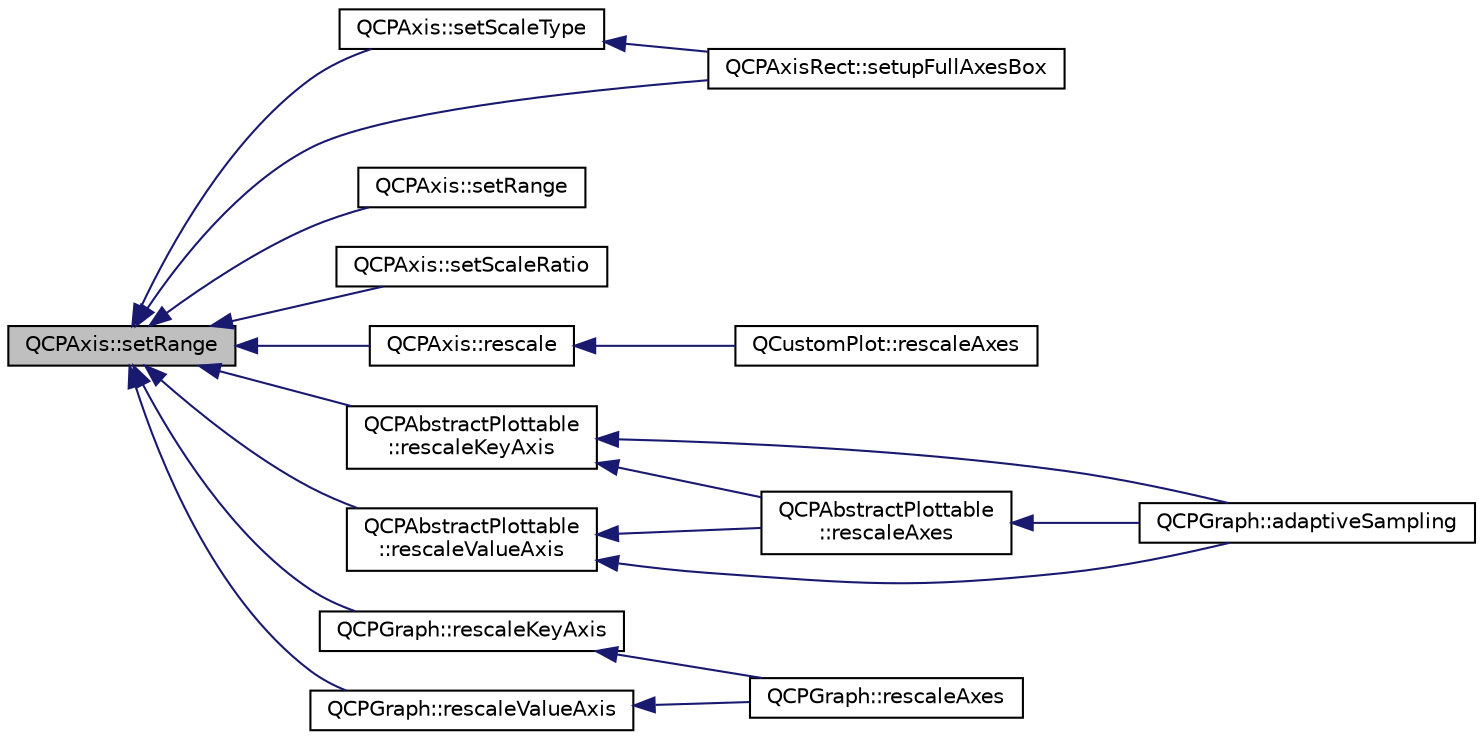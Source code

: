digraph "QCPAxis::setRange"
{
  edge [fontname="Helvetica",fontsize="10",labelfontname="Helvetica",labelfontsize="10"];
  node [fontname="Helvetica",fontsize="10",shape=record];
  rankdir="LR";
  Node672 [label="QCPAxis::setRange",height=0.2,width=0.4,color="black", fillcolor="grey75", style="filled", fontcolor="black"];
  Node672 -> Node673 [dir="back",color="midnightblue",fontsize="10",style="solid",fontname="Helvetica"];
  Node673 [label="QCPAxis::setScaleType",height=0.2,width=0.4,color="black", fillcolor="white", style="filled",URL="$d2/deb/class_q_c_p_axis.html#adef29cae617af4f519f6c40d1a866ca6"];
  Node673 -> Node674 [dir="back",color="midnightblue",fontsize="10",style="solid",fontname="Helvetica"];
  Node674 [label="QCPAxisRect::setupFullAxesBox",height=0.2,width=0.4,color="black", fillcolor="white", style="filled",URL="$d8/dad/class_q_c_p_axis_rect.html#a5fa906175447b14206954f77fc7f1ef4"];
  Node672 -> Node675 [dir="back",color="midnightblue",fontsize="10",style="solid",fontname="Helvetica"];
  Node675 [label="QCPAxis::setRange",height=0.2,width=0.4,color="black", fillcolor="white", style="filled",URL="$d2/deb/class_q_c_p_axis.html#acf60e5b2d631fbc8c4548c3d579cb6d0"];
  Node672 -> Node676 [dir="back",color="midnightblue",fontsize="10",style="solid",fontname="Helvetica"];
  Node676 [label="QCPAxis::setScaleRatio",height=0.2,width=0.4,color="black", fillcolor="white", style="filled",URL="$d2/deb/class_q_c_p_axis.html#af4bbd446dcaee5a83ac30ce9bcd6e125"];
  Node672 -> Node677 [dir="back",color="midnightblue",fontsize="10",style="solid",fontname="Helvetica"];
  Node677 [label="QCPAxis::rescale",height=0.2,width=0.4,color="black", fillcolor="white", style="filled",URL="$d2/deb/class_q_c_p_axis.html#a499345f02ebce4b23d8ccec96e58daa9"];
  Node677 -> Node678 [dir="back",color="midnightblue",fontsize="10",style="solid",fontname="Helvetica"];
  Node678 [label="QCustomPlot::rescaleAxes",height=0.2,width=0.4,color="black", fillcolor="white", style="filled",URL="$dd/d9b/class_q_custom_plot.html#ad86528f2cee6c7e446dea4a6e8839935"];
  Node672 -> Node679 [dir="back",color="midnightblue",fontsize="10",style="solid",fontname="Helvetica"];
  Node679 [label="QCPAbstractPlottable\l::rescaleKeyAxis",height=0.2,width=0.4,color="black", fillcolor="white", style="filled",URL="$d4/d89/class_q_c_p_abstract_plottable.html#ae96b83c961e257da116c6acf9c7da308"];
  Node679 -> Node680 [dir="back",color="midnightblue",fontsize="10",style="solid",fontname="Helvetica"];
  Node680 [label="QCPAbstractPlottable\l::rescaleAxes",height=0.2,width=0.4,color="black", fillcolor="white", style="filled",URL="$d4/d89/class_q_c_p_abstract_plottable.html#a1491c4a606bccd2d09e65e11b79eb882"];
  Node680 -> Node681 [dir="back",color="midnightblue",fontsize="10",style="solid",fontname="Helvetica"];
  Node681 [label="QCPGraph::adaptiveSampling",height=0.2,width=0.4,color="black", fillcolor="white", style="filled",URL="$d2/d4c/class_q_c_p_graph.html#a1ba934b9621270b9a40fcdd2d9ba2adb"];
  Node679 -> Node681 [dir="back",color="midnightblue",fontsize="10",style="solid",fontname="Helvetica"];
  Node672 -> Node682 [dir="back",color="midnightblue",fontsize="10",style="solid",fontname="Helvetica"];
  Node682 [label="QCPAbstractPlottable\l::rescaleValueAxis",height=0.2,width=0.4,color="black", fillcolor="white", style="filled",URL="$d4/d89/class_q_c_p_abstract_plottable.html#aa1e408bb2d13999150c3f7f8a8579ca9"];
  Node682 -> Node680 [dir="back",color="midnightblue",fontsize="10",style="solid",fontname="Helvetica"];
  Node682 -> Node681 [dir="back",color="midnightblue",fontsize="10",style="solid",fontname="Helvetica"];
  Node672 -> Node674 [dir="back",color="midnightblue",fontsize="10",style="solid",fontname="Helvetica"];
  Node672 -> Node683 [dir="back",color="midnightblue",fontsize="10",style="solid",fontname="Helvetica"];
  Node683 [label="QCPGraph::rescaleKeyAxis",height=0.2,width=0.4,color="black", fillcolor="white", style="filled",URL="$d2/d4c/class_q_c_p_graph.html#a051fb77b459ba1ae8d65552c67f45e94"];
  Node683 -> Node684 [dir="back",color="midnightblue",fontsize="10",style="solid",fontname="Helvetica"];
  Node684 [label="QCPGraph::rescaleAxes",height=0.2,width=0.4,color="black", fillcolor="white", style="filled",URL="$d2/d4c/class_q_c_p_graph.html#a9c3909d6116e9d03978f057d41174e6a"];
  Node672 -> Node685 [dir="back",color="midnightblue",fontsize="10",style="solid",fontname="Helvetica"];
  Node685 [label="QCPGraph::rescaleValueAxis",height=0.2,width=0.4,color="black", fillcolor="white", style="filled",URL="$d2/d4c/class_q_c_p_graph.html#a9e0e620a56932c4df80a3762c2f93608"];
  Node685 -> Node684 [dir="back",color="midnightblue",fontsize="10",style="solid",fontname="Helvetica"];
}
